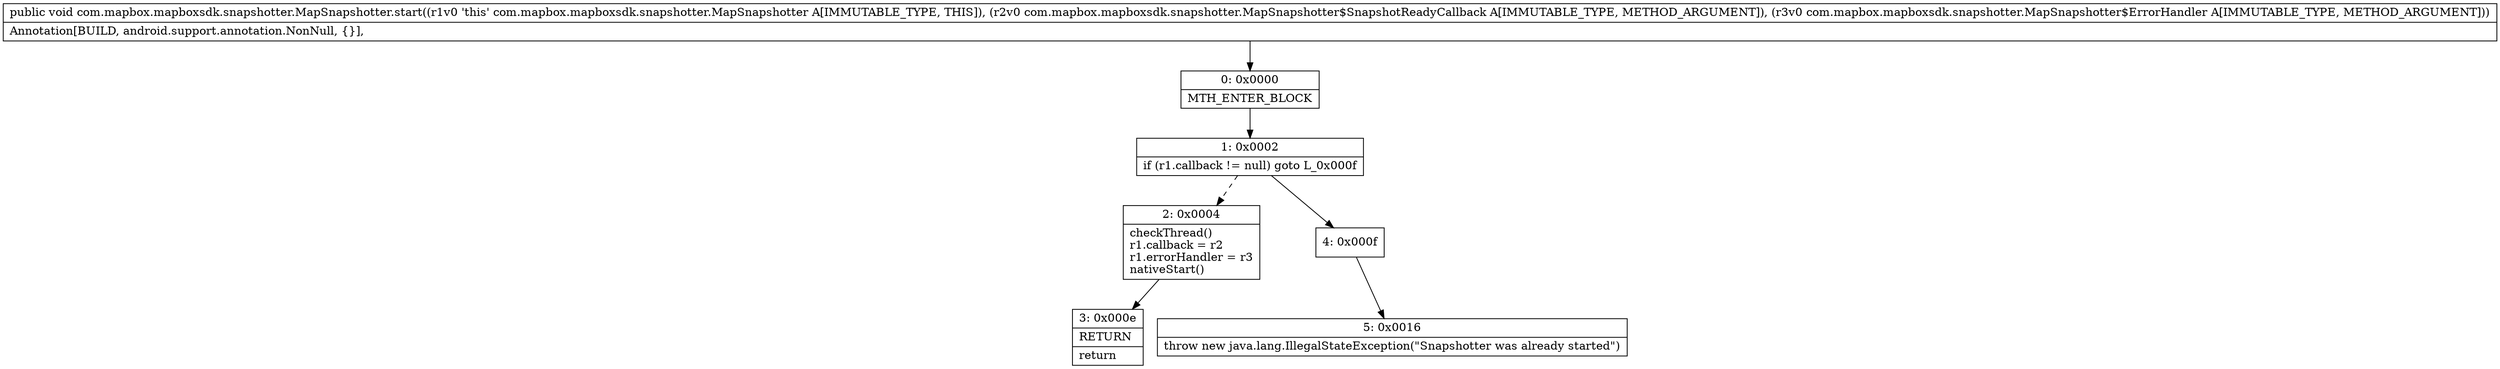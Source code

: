 digraph "CFG forcom.mapbox.mapboxsdk.snapshotter.MapSnapshotter.start(Lcom\/mapbox\/mapboxsdk\/snapshotter\/MapSnapshotter$SnapshotReadyCallback;Lcom\/mapbox\/mapboxsdk\/snapshotter\/MapSnapshotter$ErrorHandler;)V" {
Node_0 [shape=record,label="{0\:\ 0x0000|MTH_ENTER_BLOCK\l}"];
Node_1 [shape=record,label="{1\:\ 0x0002|if (r1.callback != null) goto L_0x000f\l}"];
Node_2 [shape=record,label="{2\:\ 0x0004|checkThread()\lr1.callback = r2\lr1.errorHandler = r3\lnativeStart()\l}"];
Node_3 [shape=record,label="{3\:\ 0x000e|RETURN\l|return\l}"];
Node_4 [shape=record,label="{4\:\ 0x000f}"];
Node_5 [shape=record,label="{5\:\ 0x0016|throw new java.lang.IllegalStateException(\"Snapshotter was already started\")\l}"];
MethodNode[shape=record,label="{public void com.mapbox.mapboxsdk.snapshotter.MapSnapshotter.start((r1v0 'this' com.mapbox.mapboxsdk.snapshotter.MapSnapshotter A[IMMUTABLE_TYPE, THIS]), (r2v0 com.mapbox.mapboxsdk.snapshotter.MapSnapshotter$SnapshotReadyCallback A[IMMUTABLE_TYPE, METHOD_ARGUMENT]), (r3v0 com.mapbox.mapboxsdk.snapshotter.MapSnapshotter$ErrorHandler A[IMMUTABLE_TYPE, METHOD_ARGUMENT]))  | Annotation[BUILD, android.support.annotation.NonNull, \{\}], \l}"];
MethodNode -> Node_0;
Node_0 -> Node_1;
Node_1 -> Node_2[style=dashed];
Node_1 -> Node_4;
Node_2 -> Node_3;
Node_4 -> Node_5;
}

